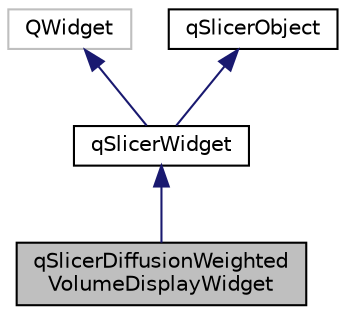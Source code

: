 digraph "qSlicerDiffusionWeightedVolumeDisplayWidget"
{
  bgcolor="transparent";
  edge [fontname="Helvetica",fontsize="10",labelfontname="Helvetica",labelfontsize="10"];
  node [fontname="Helvetica",fontsize="10",shape=record];
  Node4 [label="qSlicerDiffusionWeighted\lVolumeDisplayWidget",height=0.2,width=0.4,color="black", fillcolor="grey75", style="filled", fontcolor="black"];
  Node5 -> Node4 [dir="back",color="midnightblue",fontsize="10",style="solid",fontname="Helvetica"];
  Node5 [label="qSlicerWidget",height=0.2,width=0.4,color="black",URL="$classqSlicerWidget.html"];
  Node6 -> Node5 [dir="back",color="midnightblue",fontsize="10",style="solid",fontname="Helvetica"];
  Node6 [label="QWidget",height=0.2,width=0.4,color="grey75"];
  Node7 -> Node5 [dir="back",color="midnightblue",fontsize="10",style="solid",fontname="Helvetica"];
  Node7 [label="qSlicerObject",height=0.2,width=0.4,color="black",URL="$classqSlicerObject.html"];
}
